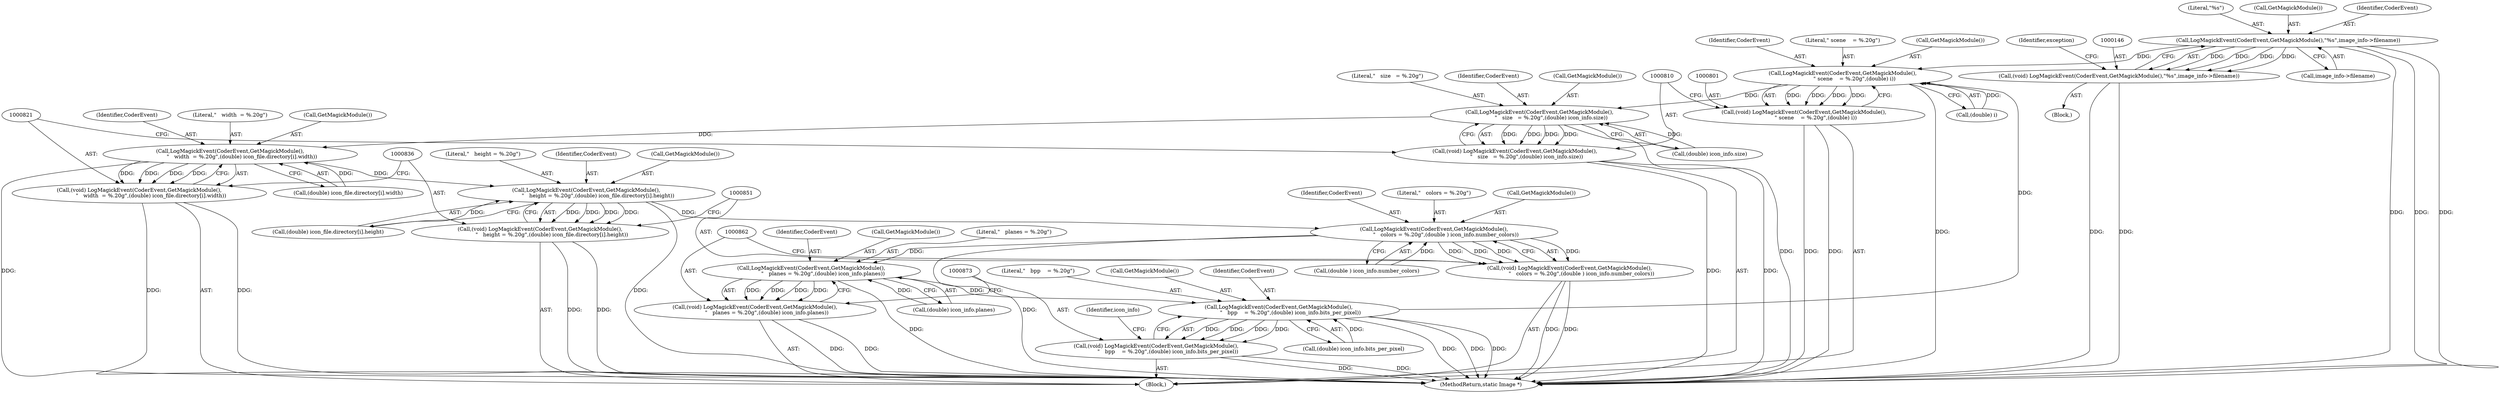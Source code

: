 digraph "0_ImageMagick_0f6fc2d5bf8f500820c3dbcf0d23ee14f2d9f734_3@pointer" {
"1000147" [label="(Call,LogMagickEvent(CoderEvent,GetMagickModule(),\"%s\",image_info->filename))"];
"1000145" [label="(Call,(void) LogMagickEvent(CoderEvent,GetMagickModule(),\"%s\",image_info->filename))"];
"1000802" [label="(Call,LogMagickEvent(CoderEvent,GetMagickModule(),\n              \" scene    = %.20g\",(double) i))"];
"1000800" [label="(Call,(void) LogMagickEvent(CoderEvent,GetMagickModule(),\n              \" scene    = %.20g\",(double) i))"];
"1000811" [label="(Call,LogMagickEvent(CoderEvent,GetMagickModule(),\n              \"   size   = %.20g\",(double) icon_info.size))"];
"1000809" [label="(Call,(void) LogMagickEvent(CoderEvent,GetMagickModule(),\n              \"   size   = %.20g\",(double) icon_info.size))"];
"1000822" [label="(Call,LogMagickEvent(CoderEvent,GetMagickModule(),\n              \"   width  = %.20g\",(double) icon_file.directory[i].width))"];
"1000820" [label="(Call,(void) LogMagickEvent(CoderEvent,GetMagickModule(),\n              \"   width  = %.20g\",(double) icon_file.directory[i].width))"];
"1000837" [label="(Call,LogMagickEvent(CoderEvent,GetMagickModule(),\n              \"   height = %.20g\",(double) icon_file.directory[i].height))"];
"1000835" [label="(Call,(void) LogMagickEvent(CoderEvent,GetMagickModule(),\n              \"   height = %.20g\",(double) icon_file.directory[i].height))"];
"1000852" [label="(Call,LogMagickEvent(CoderEvent,GetMagickModule(),\n              \"   colors = %.20g\",(double ) icon_info.number_colors))"];
"1000850" [label="(Call,(void) LogMagickEvent(CoderEvent,GetMagickModule(),\n              \"   colors = %.20g\",(double ) icon_info.number_colors))"];
"1000863" [label="(Call,LogMagickEvent(CoderEvent,GetMagickModule(),\n              \"   planes = %.20g\",(double) icon_info.planes))"];
"1000861" [label="(Call,(void) LogMagickEvent(CoderEvent,GetMagickModule(),\n              \"   planes = %.20g\",(double) icon_info.planes))"];
"1000874" [label="(Call,LogMagickEvent(CoderEvent,GetMagickModule(),\n              \"   bpp    = %.20g\",(double) icon_info.bits_per_pixel))"];
"1000872" [label="(Call,(void) LogMagickEvent(CoderEvent,GetMagickModule(),\n              \"   bpp    = %.20g\",(double) icon_info.bits_per_pixel))"];
"1000116" [label="(Block,)"];
"1000826" [label="(Call,(double) icon_file.directory[i].width)"];
"1000837" [label="(Call,LogMagickEvent(CoderEvent,GetMagickModule(),\n              \"   height = %.20g\",(double) icon_file.directory[i].height))"];
"1000853" [label="(Identifier,CoderEvent)"];
"1000855" [label="(Literal,\"   colors = %.20g\")"];
"1002173" [label="(MethodReturn,static Image *)"];
"1000887" [label="(Identifier,icon_info)"];
"1000809" [label="(Call,(void) LogMagickEvent(CoderEvent,GetMagickModule(),\n              \"   size   = %.20g\",(double) icon_info.size))"];
"1000856" [label="(Call,(double ) icon_info.number_colors)"];
"1000835" [label="(Call,(void) LogMagickEvent(CoderEvent,GetMagickModule(),\n              \"   height = %.20g\",(double) icon_file.directory[i].height))"];
"1000850" [label="(Call,(void) LogMagickEvent(CoderEvent,GetMagickModule(),\n              \"   colors = %.20g\",(double ) icon_info.number_colors))"];
"1000822" [label="(Call,LogMagickEvent(CoderEvent,GetMagickModule(),\n              \"   width  = %.20g\",(double) icon_file.directory[i].width))"];
"1000864" [label="(Identifier,CoderEvent)"];
"1000145" [label="(Call,(void) LogMagickEvent(CoderEvent,GetMagickModule(),\"%s\",image_info->filename))"];
"1000151" [label="(Call,image_info->filename)"];
"1000823" [label="(Identifier,CoderEvent)"];
"1000854" [label="(Call,GetMagickModule())"];
"1000814" [label="(Literal,\"   size   = %.20g\")"];
"1000877" [label="(Literal,\"   bpp    = %.20g\")"];
"1000840" [label="(Literal,\"   height = %.20g\")"];
"1000874" [label="(Call,LogMagickEvent(CoderEvent,GetMagickModule(),\n              \"   bpp    = %.20g\",(double) icon_info.bits_per_pixel))"];
"1000800" [label="(Call,(void) LogMagickEvent(CoderEvent,GetMagickModule(),\n              \" scene    = %.20g\",(double) i))"];
"1000865" [label="(Call,GetMagickModule())"];
"1000803" [label="(Identifier,CoderEvent)"];
"1000838" [label="(Identifier,CoderEvent)"];
"1000147" [label="(Call,LogMagickEvent(CoderEvent,GetMagickModule(),\"%s\",image_info->filename))"];
"1000802" [label="(Call,LogMagickEvent(CoderEvent,GetMagickModule(),\n              \" scene    = %.20g\",(double) i))"];
"1000156" [label="(Identifier,exception)"];
"1000150" [label="(Literal,\"%s\")"];
"1000876" [label="(Call,GetMagickModule())"];
"1000878" [label="(Call,(double) icon_info.bits_per_pixel)"];
"1000825" [label="(Literal,\"   width  = %.20g\")"];
"1000824" [label="(Call,GetMagickModule())"];
"1000149" [label="(Call,GetMagickModule())"];
"1000839" [label="(Call,GetMagickModule())"];
"1000852" [label="(Call,LogMagickEvent(CoderEvent,GetMagickModule(),\n              \"   colors = %.20g\",(double ) icon_info.number_colors))"];
"1000812" [label="(Identifier,CoderEvent)"];
"1000815" [label="(Call,(double) icon_info.size)"];
"1000805" [label="(Literal,\" scene    = %.20g\")"];
"1000813" [label="(Call,GetMagickModule())"];
"1000863" [label="(Call,LogMagickEvent(CoderEvent,GetMagickModule(),\n              \"   planes = %.20g\",(double) icon_info.planes))"];
"1000872" [label="(Call,(void) LogMagickEvent(CoderEvent,GetMagickModule(),\n              \"   bpp    = %.20g\",(double) icon_info.bits_per_pixel))"];
"1000866" [label="(Literal,\"   planes = %.20g\")"];
"1000811" [label="(Call,LogMagickEvent(CoderEvent,GetMagickModule(),\n              \"   size   = %.20g\",(double) icon_info.size))"];
"1000867" [label="(Call,(double) icon_info.planes)"];
"1000875" [label="(Identifier,CoderEvent)"];
"1000148" [label="(Identifier,CoderEvent)"];
"1000799" [label="(Block,)"];
"1000861" [label="(Call,(void) LogMagickEvent(CoderEvent,GetMagickModule(),\n              \"   planes = %.20g\",(double) icon_info.planes))"];
"1000841" [label="(Call,(double) icon_file.directory[i].height)"];
"1000820" [label="(Call,(void) LogMagickEvent(CoderEvent,GetMagickModule(),\n              \"   width  = %.20g\",(double) icon_file.directory[i].width))"];
"1000804" [label="(Call,GetMagickModule())"];
"1000806" [label="(Call,(double) i)"];
"1000147" -> "1000145"  [label="AST: "];
"1000147" -> "1000151"  [label="CFG: "];
"1000148" -> "1000147"  [label="AST: "];
"1000149" -> "1000147"  [label="AST: "];
"1000150" -> "1000147"  [label="AST: "];
"1000151" -> "1000147"  [label="AST: "];
"1000145" -> "1000147"  [label="CFG: "];
"1000147" -> "1002173"  [label="DDG: "];
"1000147" -> "1002173"  [label="DDG: "];
"1000147" -> "1002173"  [label="DDG: "];
"1000147" -> "1000145"  [label="DDG: "];
"1000147" -> "1000145"  [label="DDG: "];
"1000147" -> "1000145"  [label="DDG: "];
"1000147" -> "1000145"  [label="DDG: "];
"1000147" -> "1000802"  [label="DDG: "];
"1000145" -> "1000116"  [label="AST: "];
"1000146" -> "1000145"  [label="AST: "];
"1000156" -> "1000145"  [label="CFG: "];
"1000145" -> "1002173"  [label="DDG: "];
"1000145" -> "1002173"  [label="DDG: "];
"1000802" -> "1000800"  [label="AST: "];
"1000802" -> "1000806"  [label="CFG: "];
"1000803" -> "1000802"  [label="AST: "];
"1000804" -> "1000802"  [label="AST: "];
"1000805" -> "1000802"  [label="AST: "];
"1000806" -> "1000802"  [label="AST: "];
"1000800" -> "1000802"  [label="CFG: "];
"1000802" -> "1002173"  [label="DDG: "];
"1000802" -> "1000800"  [label="DDG: "];
"1000802" -> "1000800"  [label="DDG: "];
"1000802" -> "1000800"  [label="DDG: "];
"1000802" -> "1000800"  [label="DDG: "];
"1000874" -> "1000802"  [label="DDG: "];
"1000806" -> "1000802"  [label="DDG: "];
"1000802" -> "1000811"  [label="DDG: "];
"1000800" -> "1000799"  [label="AST: "];
"1000801" -> "1000800"  [label="AST: "];
"1000810" -> "1000800"  [label="CFG: "];
"1000800" -> "1002173"  [label="DDG: "];
"1000800" -> "1002173"  [label="DDG: "];
"1000811" -> "1000809"  [label="AST: "];
"1000811" -> "1000815"  [label="CFG: "];
"1000812" -> "1000811"  [label="AST: "];
"1000813" -> "1000811"  [label="AST: "];
"1000814" -> "1000811"  [label="AST: "];
"1000815" -> "1000811"  [label="AST: "];
"1000809" -> "1000811"  [label="CFG: "];
"1000811" -> "1002173"  [label="DDG: "];
"1000811" -> "1000809"  [label="DDG: "];
"1000811" -> "1000809"  [label="DDG: "];
"1000811" -> "1000809"  [label="DDG: "];
"1000811" -> "1000809"  [label="DDG: "];
"1000815" -> "1000811"  [label="DDG: "];
"1000811" -> "1000822"  [label="DDG: "];
"1000809" -> "1000799"  [label="AST: "];
"1000810" -> "1000809"  [label="AST: "];
"1000821" -> "1000809"  [label="CFG: "];
"1000809" -> "1002173"  [label="DDG: "];
"1000809" -> "1002173"  [label="DDG: "];
"1000822" -> "1000820"  [label="AST: "];
"1000822" -> "1000826"  [label="CFG: "];
"1000823" -> "1000822"  [label="AST: "];
"1000824" -> "1000822"  [label="AST: "];
"1000825" -> "1000822"  [label="AST: "];
"1000826" -> "1000822"  [label="AST: "];
"1000820" -> "1000822"  [label="CFG: "];
"1000822" -> "1002173"  [label="DDG: "];
"1000822" -> "1000820"  [label="DDG: "];
"1000822" -> "1000820"  [label="DDG: "];
"1000822" -> "1000820"  [label="DDG: "];
"1000822" -> "1000820"  [label="DDG: "];
"1000826" -> "1000822"  [label="DDG: "];
"1000822" -> "1000837"  [label="DDG: "];
"1000820" -> "1000799"  [label="AST: "];
"1000821" -> "1000820"  [label="AST: "];
"1000836" -> "1000820"  [label="CFG: "];
"1000820" -> "1002173"  [label="DDG: "];
"1000820" -> "1002173"  [label="DDG: "];
"1000837" -> "1000835"  [label="AST: "];
"1000837" -> "1000841"  [label="CFG: "];
"1000838" -> "1000837"  [label="AST: "];
"1000839" -> "1000837"  [label="AST: "];
"1000840" -> "1000837"  [label="AST: "];
"1000841" -> "1000837"  [label="AST: "];
"1000835" -> "1000837"  [label="CFG: "];
"1000837" -> "1002173"  [label="DDG: "];
"1000837" -> "1000835"  [label="DDG: "];
"1000837" -> "1000835"  [label="DDG: "];
"1000837" -> "1000835"  [label="DDG: "];
"1000837" -> "1000835"  [label="DDG: "];
"1000841" -> "1000837"  [label="DDG: "];
"1000837" -> "1000852"  [label="DDG: "];
"1000835" -> "1000799"  [label="AST: "];
"1000836" -> "1000835"  [label="AST: "];
"1000851" -> "1000835"  [label="CFG: "];
"1000835" -> "1002173"  [label="DDG: "];
"1000835" -> "1002173"  [label="DDG: "];
"1000852" -> "1000850"  [label="AST: "];
"1000852" -> "1000856"  [label="CFG: "];
"1000853" -> "1000852"  [label="AST: "];
"1000854" -> "1000852"  [label="AST: "];
"1000855" -> "1000852"  [label="AST: "];
"1000856" -> "1000852"  [label="AST: "];
"1000850" -> "1000852"  [label="CFG: "];
"1000852" -> "1002173"  [label="DDG: "];
"1000852" -> "1000850"  [label="DDG: "];
"1000852" -> "1000850"  [label="DDG: "];
"1000852" -> "1000850"  [label="DDG: "];
"1000852" -> "1000850"  [label="DDG: "];
"1000856" -> "1000852"  [label="DDG: "];
"1000852" -> "1000863"  [label="DDG: "];
"1000850" -> "1000799"  [label="AST: "];
"1000851" -> "1000850"  [label="AST: "];
"1000862" -> "1000850"  [label="CFG: "];
"1000850" -> "1002173"  [label="DDG: "];
"1000850" -> "1002173"  [label="DDG: "];
"1000863" -> "1000861"  [label="AST: "];
"1000863" -> "1000867"  [label="CFG: "];
"1000864" -> "1000863"  [label="AST: "];
"1000865" -> "1000863"  [label="AST: "];
"1000866" -> "1000863"  [label="AST: "];
"1000867" -> "1000863"  [label="AST: "];
"1000861" -> "1000863"  [label="CFG: "];
"1000863" -> "1002173"  [label="DDG: "];
"1000863" -> "1000861"  [label="DDG: "];
"1000863" -> "1000861"  [label="DDG: "];
"1000863" -> "1000861"  [label="DDG: "];
"1000863" -> "1000861"  [label="DDG: "];
"1000867" -> "1000863"  [label="DDG: "];
"1000863" -> "1000874"  [label="DDG: "];
"1000861" -> "1000799"  [label="AST: "];
"1000862" -> "1000861"  [label="AST: "];
"1000873" -> "1000861"  [label="CFG: "];
"1000861" -> "1002173"  [label="DDG: "];
"1000861" -> "1002173"  [label="DDG: "];
"1000874" -> "1000872"  [label="AST: "];
"1000874" -> "1000878"  [label="CFG: "];
"1000875" -> "1000874"  [label="AST: "];
"1000876" -> "1000874"  [label="AST: "];
"1000877" -> "1000874"  [label="AST: "];
"1000878" -> "1000874"  [label="AST: "];
"1000872" -> "1000874"  [label="CFG: "];
"1000874" -> "1002173"  [label="DDG: "];
"1000874" -> "1002173"  [label="DDG: "];
"1000874" -> "1002173"  [label="DDG: "];
"1000874" -> "1000872"  [label="DDG: "];
"1000874" -> "1000872"  [label="DDG: "];
"1000874" -> "1000872"  [label="DDG: "];
"1000874" -> "1000872"  [label="DDG: "];
"1000878" -> "1000874"  [label="DDG: "];
"1000872" -> "1000799"  [label="AST: "];
"1000873" -> "1000872"  [label="AST: "];
"1000887" -> "1000872"  [label="CFG: "];
"1000872" -> "1002173"  [label="DDG: "];
"1000872" -> "1002173"  [label="DDG: "];
}
